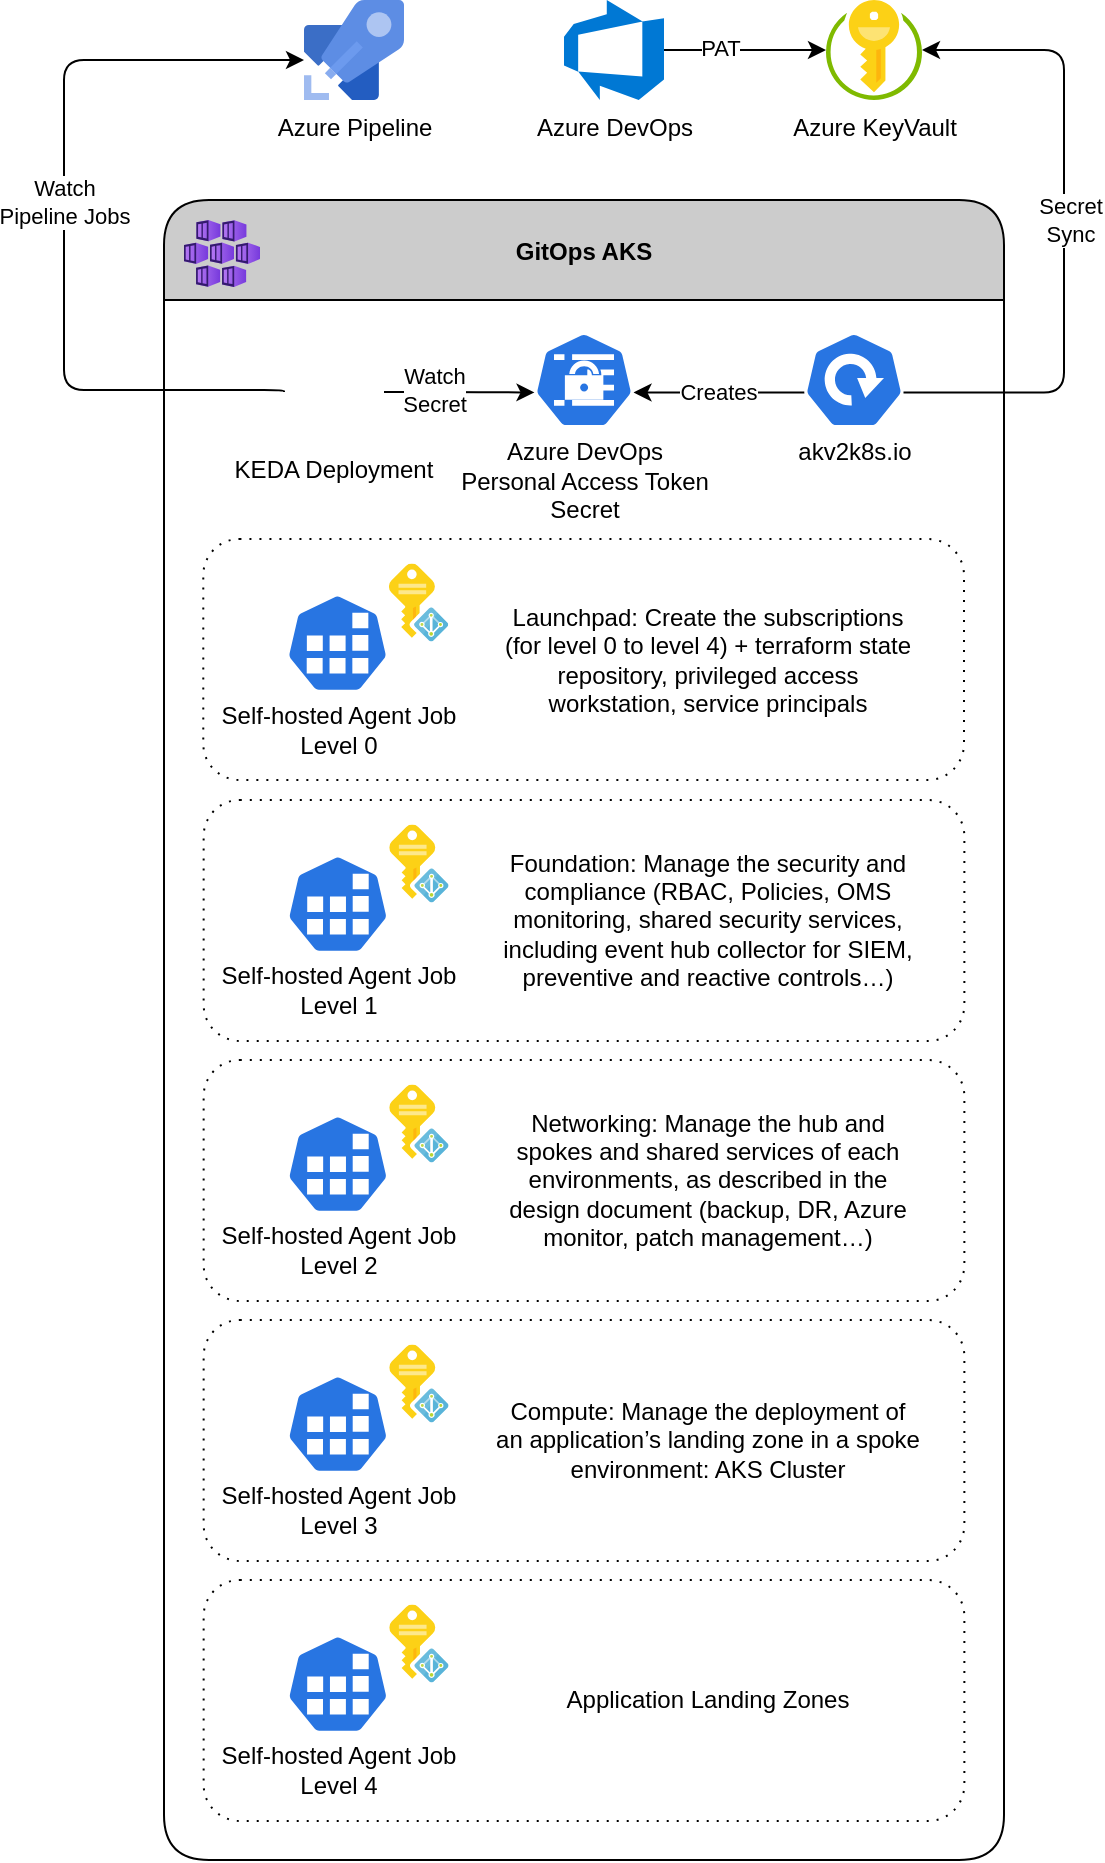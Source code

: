 <mxfile version="15.9.4" type="github"><diagram id="JPIdRjpdIowQw6Wbtmsm" name="Page-1"><mxGraphModel dx="1214" dy="1129" grid="1" gridSize="10" guides="1" tooltips="1" connect="1" arrows="1" fold="1" page="1" pageScale="1" pageWidth="850" pageHeight="1100" math="0" shadow="0"><root><mxCell id="0"/><mxCell id="1" parent="0"/><mxCell id="N13n0iQ1t6FEpPYTA8KR-1" value="GitOps AKS" style="swimlane;startSize=50;fillColor=#CCCCCC;swimlaneFillColor=#FFFFFF;rounded=1;" vertex="1" parent="1"><mxGeometry x="100" y="330" width="420" height="830" as="geometry"/></mxCell><mxCell id="N13n0iQ1t6FEpPYTA8KR-2" value="" style="aspect=fixed;html=1;points=[];align=center;image;fontSize=12;image=img/lib/azure2/compute/Kubernetes_Services.svg;" vertex="1" parent="N13n0iQ1t6FEpPYTA8KR-1"><mxGeometry x="10" y="10" width="38" height="33.53" as="geometry"/></mxCell><mxCell id="N13n0iQ1t6FEpPYTA8KR-4" value="Import service&lt;br&gt;" style="edgeStyle=orthogonalEdgeStyle;rounded=0;orthogonalLoop=1;jettySize=auto;html=1;exitX=0.005;exitY=0.63;exitDx=0;exitDy=0;exitPerimeter=0;entryX=0.995;entryY=0.63;entryDx=0;entryDy=0;entryPerimeter=0;" edge="1" parent="N13n0iQ1t6FEpPYTA8KR-1" target="N13n0iQ1t6FEpPYTA8KR-6"><mxGeometry x="0.163" relative="1" as="geometry"><mxPoint as="offset"/><mxPoint x="290.25" y="100.24" as="sourcePoint"/></mxGeometry></mxCell><mxCell id="N13n0iQ1t6FEpPYTA8KR-44" style="edgeStyle=orthogonalEdgeStyle;rounded=1;orthogonalLoop=1;jettySize=auto;html=1;exitX=1;exitY=0.5;exitDx=0;exitDy=0;entryX=0.005;entryY=0.63;entryDx=0;entryDy=0;entryPerimeter=0;strokeColor=default;" edge="1" parent="N13n0iQ1t6FEpPYTA8KR-1" source="N13n0iQ1t6FEpPYTA8KR-10" target="N13n0iQ1t6FEpPYTA8KR-32"><mxGeometry relative="1" as="geometry"/></mxCell><mxCell id="N13n0iQ1t6FEpPYTA8KR-70" value="Watch&lt;br&gt;Secret" style="edgeLabel;html=1;align=center;verticalAlign=middle;resizable=0;points=[];" vertex="1" connectable="0" parent="N13n0iQ1t6FEpPYTA8KR-44"><mxGeometry x="-0.337" y="1" relative="1" as="geometry"><mxPoint as="offset"/></mxGeometry></mxCell><mxCell id="N13n0iQ1t6FEpPYTA8KR-10" value="KEDA Deployment" style="shape=image;verticalLabelPosition=bottom;labelBackgroundColor=#ffffff;verticalAlign=top;aspect=fixed;imageAspect=0;image=https://keda.sh/img/logos/keda-icon-color.png;" vertex="1" parent="N13n0iQ1t6FEpPYTA8KR-1"><mxGeometry x="60" y="71" width="50" height="50" as="geometry"/></mxCell><mxCell id="N13n0iQ1t6FEpPYTA8KR-43" value="Creates" style="edgeStyle=orthogonalEdgeStyle;rounded=1;orthogonalLoop=1;jettySize=auto;html=1;exitX=0.005;exitY=0.63;exitDx=0;exitDy=0;exitPerimeter=0;entryX=0.995;entryY=0.63;entryDx=0;entryDy=0;entryPerimeter=0;strokeColor=default;" edge="1" parent="N13n0iQ1t6FEpPYTA8KR-1" source="N13n0iQ1t6FEpPYTA8KR-31" target="N13n0iQ1t6FEpPYTA8KR-32"><mxGeometry relative="1" as="geometry"/></mxCell><mxCell id="N13n0iQ1t6FEpPYTA8KR-31" value="&lt;br&gt;&lt;br&gt;&lt;br&gt;&lt;br&gt;&lt;br&gt;akv2k8s.io" style="sketch=0;html=1;dashed=0;whitespace=wrap;fillColor=#2875E2;strokeColor=#ffffff;points=[[0.005,0.63,0],[0.1,0.2,0],[0.9,0.2,0],[0.5,0,0],[0.995,0.63,0],[0.72,0.99,0],[0.5,1,0],[0.28,0.99,0]];shape=mxgraph.kubernetes.icon;prIcon=deploy" vertex="1" parent="N13n0iQ1t6FEpPYTA8KR-1"><mxGeometry x="320" y="66" width="50" height="48" as="geometry"/></mxCell><mxCell id="N13n0iQ1t6FEpPYTA8KR-32" value="&lt;br&gt;&lt;br&gt;&lt;br&gt;&lt;br&gt;&lt;br&gt;&lt;br&gt;&lt;br&gt;Azure DevOps&lt;br&gt;Personal Access Token&lt;br&gt;Secret" style="sketch=0;html=1;dashed=0;whitespace=wrap;fillColor=#2875E2;strokeColor=#ffffff;points=[[0.005,0.63,0],[0.1,0.2,0],[0.9,0.2,0],[0.5,0,0],[0.995,0.63,0],[0.72,0.99,0],[0.5,1,0],[0.28,0.99,0]];shape=mxgraph.kubernetes.icon;prIcon=secret" vertex="1" parent="N13n0iQ1t6FEpPYTA8KR-1"><mxGeometry x="185" y="66" width="50" height="48" as="geometry"/></mxCell><mxCell id="N13n0iQ1t6FEpPYTA8KR-50" value="" style="group" vertex="1" connectable="0" parent="N13n0iQ1t6FEpPYTA8KR-1"><mxGeometry x="19.64" y="169.5" width="380.36" height="120.5" as="geometry"/></mxCell><mxCell id="N13n0iQ1t6FEpPYTA8KR-47" value="" style="rounded=1;whiteSpace=wrap;html=1;dashed=1;dashPattern=1 4;" vertex="1" parent="N13n0iQ1t6FEpPYTA8KR-50"><mxGeometry width="380.36" height="120.5" as="geometry"/></mxCell><mxCell id="N13n0iQ1t6FEpPYTA8KR-45" value="&lt;br&gt;&lt;br&gt;&lt;br&gt;&lt;br&gt;&lt;br&gt;&lt;br&gt;Self-hosted Agent Job&lt;br&gt;Level 0" style="sketch=0;html=1;dashed=0;whitespace=wrap;fillColor=#2875E2;strokeColor=#ffffff;points=[[0.005,0.63,0],[0.1,0.2,0],[0.9,0.2,0],[0.5,0,0],[0.995,0.63,0],[0.72,0.99,0],[0.5,1,0],[0.28,0.99,0]];shape=mxgraph.kubernetes.icon;prIcon=job" vertex="1" parent="N13n0iQ1t6FEpPYTA8KR-50"><mxGeometry x="41.45" y="25.898" width="51.35" height="52.344" as="geometry"/></mxCell><mxCell id="N13n0iQ1t6FEpPYTA8KR-46" value="" style="sketch=0;aspect=fixed;html=1;points=[];align=center;image;fontSize=12;image=img/lib/mscae/Managed_Identities.svg;" vertex="1" parent="N13n0iQ1t6FEpPYTA8KR-50"><mxGeometry x="92.8" y="12.268" width="29.64" height="39" as="geometry"/></mxCell><mxCell id="N13n0iQ1t6FEpPYTA8KR-48" value="Launchpad: Create the subscriptions (for level 0 to level 4) + terraform state repository, privileged access workstation, service principals​" style="text;html=1;strokeColor=none;fillColor=none;align=center;verticalAlign=middle;whiteSpace=wrap;rounded=0;dashed=1;dashPattern=1 4;" vertex="1" parent="N13n0iQ1t6FEpPYTA8KR-50"><mxGeometry x="144.15" y="43.893" width="215.67" height="32.715" as="geometry"/></mxCell><mxCell id="N13n0iQ1t6FEpPYTA8KR-51" value="" style="group" vertex="1" connectable="0" parent="N13n0iQ1t6FEpPYTA8KR-1"><mxGeometry x="19.82" y="300" width="380.36" height="120.5" as="geometry"/></mxCell><mxCell id="N13n0iQ1t6FEpPYTA8KR-52" value="" style="rounded=1;whiteSpace=wrap;html=1;dashed=1;dashPattern=1 4;" vertex="1" parent="N13n0iQ1t6FEpPYTA8KR-51"><mxGeometry width="380.36" height="120.5" as="geometry"/></mxCell><mxCell id="N13n0iQ1t6FEpPYTA8KR-53" value="&lt;br&gt;&lt;br&gt;&lt;br&gt;&lt;br&gt;&lt;br&gt;&lt;br&gt;Self-hosted Agent Job&lt;br&gt;Level 1" style="sketch=0;html=1;dashed=0;whitespace=wrap;fillColor=#2875E2;strokeColor=#ffffff;points=[[0.005,0.63,0],[0.1,0.2,0],[0.9,0.2,0],[0.5,0,0],[0.995,0.63,0],[0.72,0.99,0],[0.5,1,0],[0.28,0.99,0]];shape=mxgraph.kubernetes.icon;prIcon=job" vertex="1" parent="N13n0iQ1t6FEpPYTA8KR-51"><mxGeometry x="41.45" y="25.898" width="51.35" height="52.344" as="geometry"/></mxCell><mxCell id="N13n0iQ1t6FEpPYTA8KR-54" value="" style="sketch=0;aspect=fixed;html=1;points=[];align=center;image;fontSize=12;image=img/lib/mscae/Managed_Identities.svg;" vertex="1" parent="N13n0iQ1t6FEpPYTA8KR-51"><mxGeometry x="92.8" y="12.268" width="29.64" height="39" as="geometry"/></mxCell><mxCell id="N13n0iQ1t6FEpPYTA8KR-55" value="Foundation: Manage the security and compliance (RBAC, Policies, OMS monitoring, shared security services, including event hub collector for SIEM, preventive and reactive controls…)​​" style="text;html=1;strokeColor=none;fillColor=none;align=center;verticalAlign=middle;whiteSpace=wrap;rounded=0;dashed=1;dashPattern=1 4;" vertex="1" parent="N13n0iQ1t6FEpPYTA8KR-51"><mxGeometry x="144.15" y="43.893" width="215.67" height="32.715" as="geometry"/></mxCell><mxCell id="N13n0iQ1t6FEpPYTA8KR-56" value="" style="group" vertex="1" connectable="0" parent="N13n0iQ1t6FEpPYTA8KR-1"><mxGeometry x="19.82" y="430" width="380.36" height="120.5" as="geometry"/></mxCell><mxCell id="N13n0iQ1t6FEpPYTA8KR-57" value="" style="rounded=1;whiteSpace=wrap;html=1;dashed=1;dashPattern=1 4;" vertex="1" parent="N13n0iQ1t6FEpPYTA8KR-56"><mxGeometry width="380.36" height="120.5" as="geometry"/></mxCell><mxCell id="N13n0iQ1t6FEpPYTA8KR-58" value="&lt;br&gt;&lt;br&gt;&lt;br&gt;&lt;br&gt;&lt;br&gt;&lt;br&gt;Self-hosted Agent Job&lt;br&gt;Level 2" style="sketch=0;html=1;dashed=0;whitespace=wrap;fillColor=#2875E2;strokeColor=#ffffff;points=[[0.005,0.63,0],[0.1,0.2,0],[0.9,0.2,0],[0.5,0,0],[0.995,0.63,0],[0.72,0.99,0],[0.5,1,0],[0.28,0.99,0]];shape=mxgraph.kubernetes.icon;prIcon=job" vertex="1" parent="N13n0iQ1t6FEpPYTA8KR-56"><mxGeometry x="41.45" y="25.898" width="51.35" height="52.344" as="geometry"/></mxCell><mxCell id="N13n0iQ1t6FEpPYTA8KR-59" value="" style="sketch=0;aspect=fixed;html=1;points=[];align=center;image;fontSize=12;image=img/lib/mscae/Managed_Identities.svg;" vertex="1" parent="N13n0iQ1t6FEpPYTA8KR-56"><mxGeometry x="92.8" y="12.268" width="29.64" height="39" as="geometry"/></mxCell><mxCell id="N13n0iQ1t6FEpPYTA8KR-60" value="Networking:&amp;nbsp;Manage the hub and spokes and shared services of each environments, as described in the design document (backup, DR, Azure monitor, patch management…)" style="text;html=1;strokeColor=none;fillColor=none;align=center;verticalAlign=middle;whiteSpace=wrap;rounded=0;dashed=1;dashPattern=1 4;" vertex="1" parent="N13n0iQ1t6FEpPYTA8KR-56"><mxGeometry x="144.15" y="43.893" width="215.67" height="32.715" as="geometry"/></mxCell><mxCell id="N13n0iQ1t6FEpPYTA8KR-61" value="" style="group" vertex="1" connectable="0" parent="N13n0iQ1t6FEpPYTA8KR-1"><mxGeometry x="19.82" y="560" width="380.36" height="120.5" as="geometry"/></mxCell><mxCell id="N13n0iQ1t6FEpPYTA8KR-62" value="" style="rounded=1;whiteSpace=wrap;html=1;dashed=1;dashPattern=1 4;" vertex="1" parent="N13n0iQ1t6FEpPYTA8KR-61"><mxGeometry width="380.36" height="120.5" as="geometry"/></mxCell><mxCell id="N13n0iQ1t6FEpPYTA8KR-63" value="&lt;br&gt;&lt;br&gt;&lt;br&gt;&lt;br&gt;&lt;br&gt;&lt;br&gt;Self-hosted Agent Job&lt;br&gt;Level 3" style="sketch=0;html=1;dashed=0;whitespace=wrap;fillColor=#2875E2;strokeColor=#ffffff;points=[[0.005,0.63,0],[0.1,0.2,0],[0.9,0.2,0],[0.5,0,0],[0.995,0.63,0],[0.72,0.99,0],[0.5,1,0],[0.28,0.99,0]];shape=mxgraph.kubernetes.icon;prIcon=job" vertex="1" parent="N13n0iQ1t6FEpPYTA8KR-61"><mxGeometry x="41.45" y="25.898" width="51.35" height="52.344" as="geometry"/></mxCell><mxCell id="N13n0iQ1t6FEpPYTA8KR-64" value="" style="sketch=0;aspect=fixed;html=1;points=[];align=center;image;fontSize=12;image=img/lib/mscae/Managed_Identities.svg;" vertex="1" parent="N13n0iQ1t6FEpPYTA8KR-61"><mxGeometry x="92.8" y="12.268" width="29.64" height="39" as="geometry"/></mxCell><mxCell id="N13n0iQ1t6FEpPYTA8KR-65" value="Compute: Manage the deployment of an application’s landing zone in a spoke environment: AKS Cluster​" style="text;html=1;strokeColor=none;fillColor=none;align=center;verticalAlign=middle;whiteSpace=wrap;rounded=0;dashed=1;dashPattern=1 4;" vertex="1" parent="N13n0iQ1t6FEpPYTA8KR-61"><mxGeometry x="144.15" y="43.893" width="215.67" height="32.715" as="geometry"/></mxCell><mxCell id="N13n0iQ1t6FEpPYTA8KR-73" value="" style="group" vertex="1" connectable="0" parent="N13n0iQ1t6FEpPYTA8KR-1"><mxGeometry x="19.82" y="690" width="380.36" height="120.5" as="geometry"/></mxCell><mxCell id="N13n0iQ1t6FEpPYTA8KR-74" value="" style="rounded=1;whiteSpace=wrap;html=1;dashed=1;dashPattern=1 4;" vertex="1" parent="N13n0iQ1t6FEpPYTA8KR-73"><mxGeometry width="380.36" height="120.5" as="geometry"/></mxCell><mxCell id="N13n0iQ1t6FEpPYTA8KR-75" value="&lt;br&gt;&lt;br&gt;&lt;br&gt;&lt;br&gt;&lt;br&gt;&lt;br&gt;Self-hosted Agent Job&lt;br&gt;Level 4" style="sketch=0;html=1;dashed=0;whitespace=wrap;fillColor=#2875E2;strokeColor=#ffffff;points=[[0.005,0.63,0],[0.1,0.2,0],[0.9,0.2,0],[0.5,0,0],[0.995,0.63,0],[0.72,0.99,0],[0.5,1,0],[0.28,0.99,0]];shape=mxgraph.kubernetes.icon;prIcon=job" vertex="1" parent="N13n0iQ1t6FEpPYTA8KR-73"><mxGeometry x="41.45" y="25.898" width="51.35" height="52.344" as="geometry"/></mxCell><mxCell id="N13n0iQ1t6FEpPYTA8KR-76" value="" style="sketch=0;aspect=fixed;html=1;points=[];align=center;image;fontSize=12;image=img/lib/mscae/Managed_Identities.svg;" vertex="1" parent="N13n0iQ1t6FEpPYTA8KR-73"><mxGeometry x="92.8" y="12.268" width="29.64" height="39" as="geometry"/></mxCell><mxCell id="N13n0iQ1t6FEpPYTA8KR-77" value="Application Landing Zones" style="text;html=1;strokeColor=none;fillColor=none;align=center;verticalAlign=middle;whiteSpace=wrap;rounded=0;dashed=1;dashPattern=1 4;" vertex="1" parent="N13n0iQ1t6FEpPYTA8KR-73"><mxGeometry x="144.15" y="43.893" width="215.67" height="32.715" as="geometry"/></mxCell><mxCell id="N13n0iQ1t6FEpPYTA8KR-14" value="Azure Pipeline" style="sketch=0;aspect=fixed;html=1;points=[];align=center;image;fontSize=12;image=img/lib/mscae/Azure_Pipelines.svg;" vertex="1" parent="1"><mxGeometry x="170" y="230" width="50" height="50" as="geometry"/></mxCell><mxCell id="N13n0iQ1t6FEpPYTA8KR-21" style="edgeStyle=orthogonalEdgeStyle;rounded=1;orthogonalLoop=1;jettySize=auto;html=1;exitX=0;exitY=0.5;exitDx=0;exitDy=0;strokeColor=default;" edge="1" parent="1" source="N13n0iQ1t6FEpPYTA8KR-10" target="N13n0iQ1t6FEpPYTA8KR-14"><mxGeometry relative="1" as="geometry"><mxPoint x="170" y="255" as="targetPoint"/><Array as="points"><mxPoint x="160" y="425"/><mxPoint x="50" y="425"/><mxPoint x="50" y="260"/></Array></mxGeometry></mxCell><mxCell id="N13n0iQ1t6FEpPYTA8KR-69" value="Watch&lt;br&gt;Pipeline Jobs" style="edgeLabel;html=1;align=center;verticalAlign=middle;resizable=0;points=[];" vertex="1" connectable="0" parent="N13n0iQ1t6FEpPYTA8KR-21"><mxGeometry x="0.036" relative="1" as="geometry"><mxPoint as="offset"/></mxGeometry></mxCell><mxCell id="N13n0iQ1t6FEpPYTA8KR-30" value="Azure KeyVault" style="sketch=0;aspect=fixed;html=1;points=[];align=center;image;fontSize=12;image=img/lib/mscae/Key_Vaults.svg;" vertex="1" parent="1"><mxGeometry x="431" y="230" width="48" height="50" as="geometry"/></mxCell><mxCell id="N13n0iQ1t6FEpPYTA8KR-33" style="edgeStyle=orthogonalEdgeStyle;rounded=1;orthogonalLoop=1;jettySize=auto;html=1;exitX=0.995;exitY=0.63;exitDx=0;exitDy=0;strokeColor=default;exitPerimeter=0;" edge="1" parent="1" source="N13n0iQ1t6FEpPYTA8KR-31" target="N13n0iQ1t6FEpPYTA8KR-30"><mxGeometry relative="1" as="geometry"><mxPoint x="640" y="460" as="sourcePoint"/><mxPoint x="490" y="240" as="targetPoint"/><Array as="points"><mxPoint x="550" y="426"/><mxPoint x="550" y="255"/></Array></mxGeometry></mxCell><mxCell id="N13n0iQ1t6FEpPYTA8KR-68" value="Secret&lt;br&gt;Sync" style="edgeLabel;html=1;align=center;verticalAlign=middle;resizable=0;points=[];" vertex="1" connectable="0" parent="N13n0iQ1t6FEpPYTA8KR-33"><mxGeometry x="0.032" y="-3" relative="1" as="geometry"><mxPoint as="offset"/></mxGeometry></mxCell><mxCell id="N13n0iQ1t6FEpPYTA8KR-66" value="" style="edgeStyle=orthogonalEdgeStyle;rounded=1;orthogonalLoop=1;jettySize=auto;html=1;strokeColor=default;" edge="1" parent="1" source="N13n0iQ1t6FEpPYTA8KR-34" target="N13n0iQ1t6FEpPYTA8KR-30"><mxGeometry relative="1" as="geometry"/></mxCell><mxCell id="N13n0iQ1t6FEpPYTA8KR-67" value="PAT" style="edgeLabel;html=1;align=center;verticalAlign=middle;resizable=0;points=[];" vertex="1" connectable="0" parent="N13n0iQ1t6FEpPYTA8KR-66"><mxGeometry x="-0.309" y="1" relative="1" as="geometry"><mxPoint as="offset"/></mxGeometry></mxCell><mxCell id="N13n0iQ1t6FEpPYTA8KR-34" value="Azure DevOps&lt;br&gt;" style="sketch=0;aspect=fixed;html=1;points=[];align=center;image;fontSize=12;image=img/lib/mscae/Azure_DevOps.svg;" vertex="1" parent="1"><mxGeometry x="300" y="230" width="50" height="50" as="geometry"/></mxCell></root></mxGraphModel></diagram></mxfile>